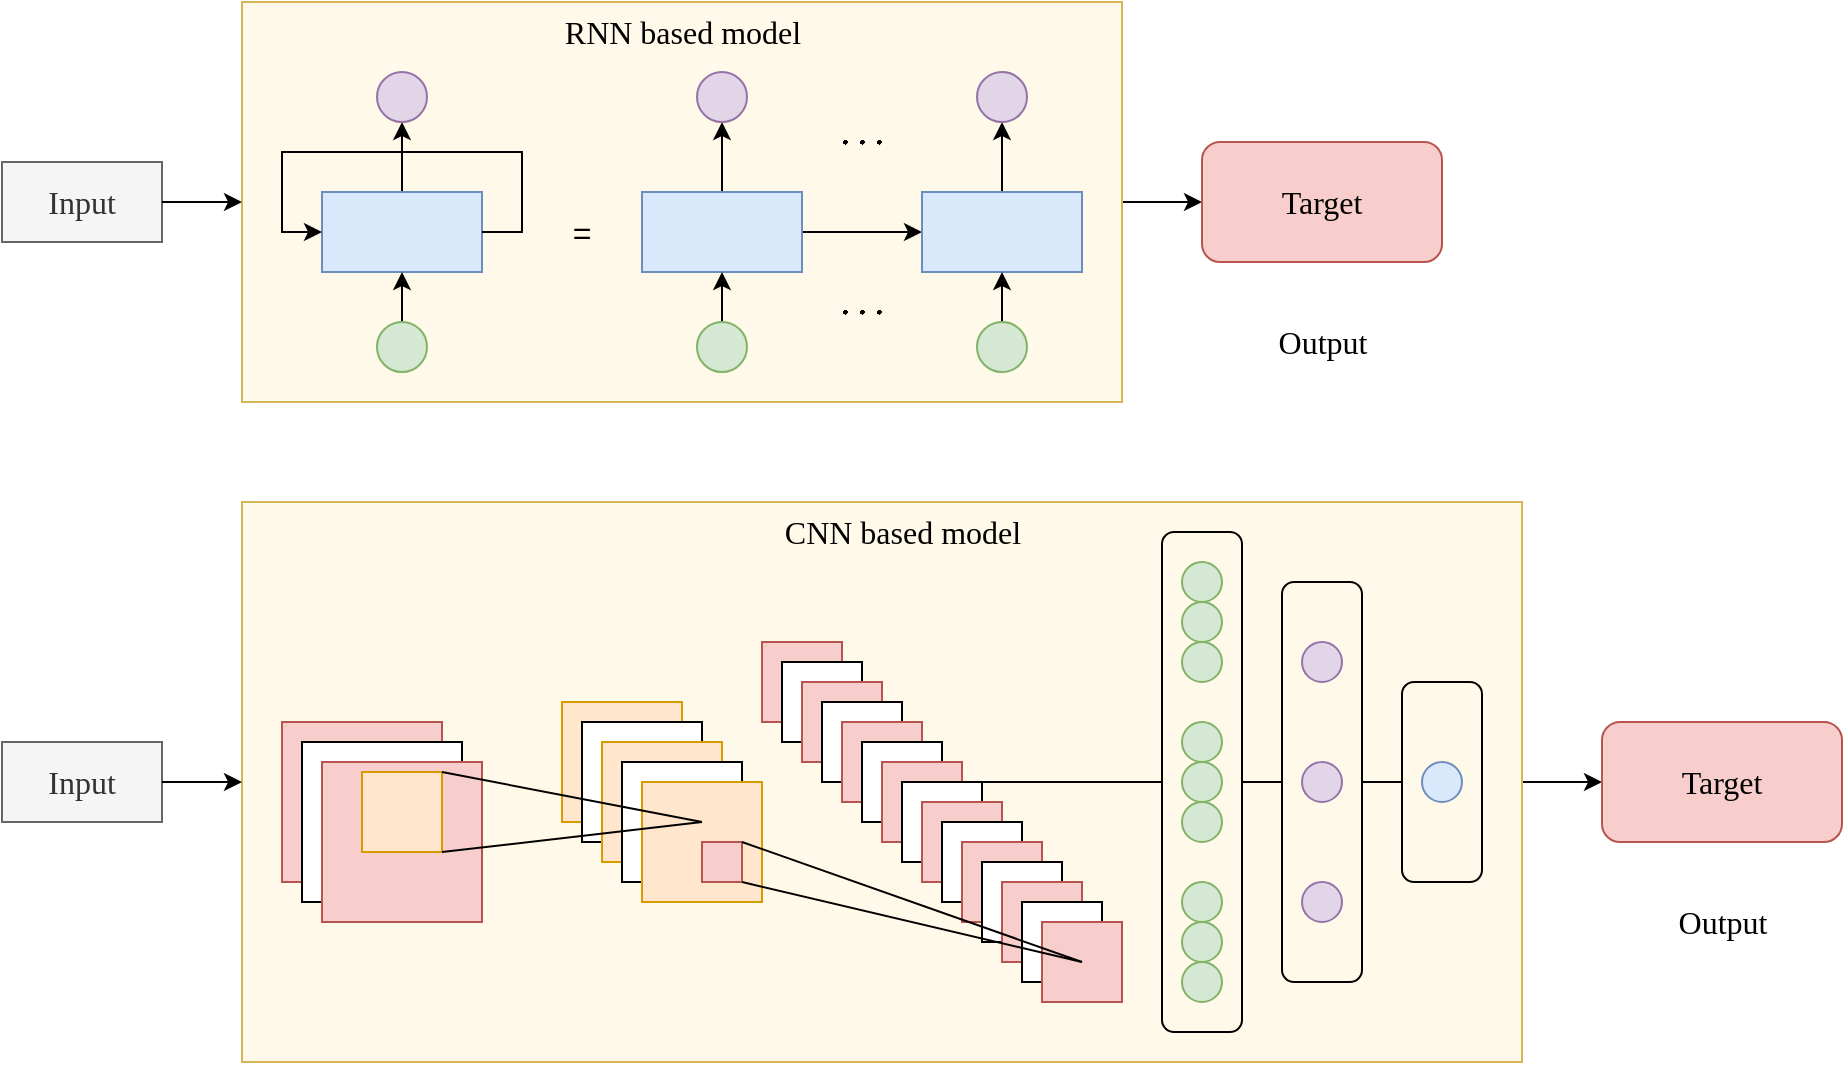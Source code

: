 <mxfile version="24.2.2" type="github">
  <diagram name="第 1 页" id="0Ju2M1AWA8dLvxFdZizq">
    <mxGraphModel dx="1128" dy="649" grid="1" gridSize="10" guides="1" tooltips="1" connect="1" arrows="1" fold="1" page="1" pageScale="1" pageWidth="827" pageHeight="1169" math="0" shadow="0">
      <root>
        <mxCell id="0" />
        <mxCell id="1" parent="0" />
        <mxCell id="0RzrWBn6CROt46oLA5Bm-1" value="&lt;font style=&quot;font-size: 16px;&quot; face=&quot;Times New Roman&quot;&gt;Input&lt;/font&gt;" style="rounded=0;whiteSpace=wrap;html=1;fillColor=#f5f5f5;fontColor=#333333;strokeColor=#666666;" vertex="1" parent="1">
          <mxGeometry x="80" y="350" width="80" height="40" as="geometry" />
        </mxCell>
        <mxCell id="0RzrWBn6CROt46oLA5Bm-2" value="" style="edgeStyle=orthogonalEdgeStyle;rounded=0;orthogonalLoop=1;jettySize=auto;html=1;" edge="1" parent="1" source="0RzrWBn6CROt46oLA5Bm-3" target="0RzrWBn6CROt46oLA5Bm-24">
          <mxGeometry relative="1" as="geometry" />
        </mxCell>
        <mxCell id="0RzrWBn6CROt46oLA5Bm-3" value="" style="rounded=0;whiteSpace=wrap;html=1;fillColor=#fff9e9;strokeColor=#d6b656;" vertex="1" parent="1">
          <mxGeometry x="200" y="270" width="440" height="200" as="geometry" />
        </mxCell>
        <mxCell id="0RzrWBn6CROt46oLA5Bm-4" value="" style="edgeStyle=orthogonalEdgeStyle;rounded=0;orthogonalLoop=1;jettySize=auto;html=1;" edge="1" parent="1" source="0RzrWBn6CROt46oLA5Bm-5" target="0RzrWBn6CROt46oLA5Bm-8">
          <mxGeometry relative="1" as="geometry" />
        </mxCell>
        <mxCell id="0RzrWBn6CROt46oLA5Bm-5" value="" style="rounded=0;whiteSpace=wrap;html=1;fillColor=#dae8fc;strokeColor=#6c8ebf;" vertex="1" parent="1">
          <mxGeometry x="240" y="365" width="80" height="40" as="geometry" />
        </mxCell>
        <mxCell id="0RzrWBn6CROt46oLA5Bm-6" value="" style="edgeStyle=orthogonalEdgeStyle;rounded=0;orthogonalLoop=1;jettySize=auto;html=1;" edge="1" parent="1" source="0RzrWBn6CROt46oLA5Bm-7" target="0RzrWBn6CROt46oLA5Bm-5">
          <mxGeometry relative="1" as="geometry" />
        </mxCell>
        <mxCell id="0RzrWBn6CROt46oLA5Bm-7" value="" style="ellipse;whiteSpace=wrap;html=1;aspect=fixed;fillColor=#d5e8d4;strokeColor=#82b366;" vertex="1" parent="1">
          <mxGeometry x="267.5" y="430" width="25" height="25" as="geometry" />
        </mxCell>
        <mxCell id="0RzrWBn6CROt46oLA5Bm-8" value="" style="ellipse;whiteSpace=wrap;html=1;aspect=fixed;fillColor=#e1d5e7;strokeColor=#9673a6;" vertex="1" parent="1">
          <mxGeometry x="267.5" y="305" width="25" height="25" as="geometry" />
        </mxCell>
        <mxCell id="0RzrWBn6CROt46oLA5Bm-9" value="" style="endArrow=classic;html=1;rounded=0;exitX=1;exitY=0.5;exitDx=0;exitDy=0;entryX=0;entryY=0.5;entryDx=0;entryDy=0;" edge="1" parent="1" source="0RzrWBn6CROt46oLA5Bm-5" target="0RzrWBn6CROt46oLA5Bm-5">
          <mxGeometry width="50" height="50" relative="1" as="geometry">
            <mxPoint x="260" y="395" as="sourcePoint" />
            <mxPoint x="220" y="385" as="targetPoint" />
            <Array as="points">
              <mxPoint x="340" y="385" />
              <mxPoint x="340" y="345" />
              <mxPoint x="220" y="345" />
              <mxPoint x="220" y="385" />
            </Array>
          </mxGeometry>
        </mxCell>
        <mxCell id="0RzrWBn6CROt46oLA5Bm-10" value="&lt;font style=&quot;font-size: 16px;&quot;&gt;=&lt;/font&gt;" style="text;html=1;align=center;verticalAlign=middle;whiteSpace=wrap;rounded=0;" vertex="1" parent="1">
          <mxGeometry x="340" y="370" width="60" height="30" as="geometry" />
        </mxCell>
        <mxCell id="0RzrWBn6CROt46oLA5Bm-11" value="" style="edgeStyle=orthogonalEdgeStyle;rounded=0;orthogonalLoop=1;jettySize=auto;html=1;" edge="1" parent="1" source="0RzrWBn6CROt46oLA5Bm-13" target="0RzrWBn6CROt46oLA5Bm-16">
          <mxGeometry relative="1" as="geometry" />
        </mxCell>
        <mxCell id="0RzrWBn6CROt46oLA5Bm-12" value="" style="edgeStyle=orthogonalEdgeStyle;rounded=0;orthogonalLoop=1;jettySize=auto;html=1;" edge="1" parent="1" source="0RzrWBn6CROt46oLA5Bm-13" target="0RzrWBn6CROt46oLA5Bm-18">
          <mxGeometry relative="1" as="geometry" />
        </mxCell>
        <mxCell id="0RzrWBn6CROt46oLA5Bm-13" value="" style="rounded=0;whiteSpace=wrap;html=1;fillColor=#dae8fc;strokeColor=#6c8ebf;" vertex="1" parent="1">
          <mxGeometry x="400" y="365" width="80" height="40" as="geometry" />
        </mxCell>
        <mxCell id="0RzrWBn6CROt46oLA5Bm-14" value="" style="edgeStyle=orthogonalEdgeStyle;rounded=0;orthogonalLoop=1;jettySize=auto;html=1;" edge="1" parent="1" source="0RzrWBn6CROt46oLA5Bm-15" target="0RzrWBn6CROt46oLA5Bm-13">
          <mxGeometry relative="1" as="geometry" />
        </mxCell>
        <mxCell id="0RzrWBn6CROt46oLA5Bm-15" value="" style="ellipse;whiteSpace=wrap;html=1;aspect=fixed;fillColor=#d5e8d4;strokeColor=#82b366;" vertex="1" parent="1">
          <mxGeometry x="427.5" y="430" width="25" height="25" as="geometry" />
        </mxCell>
        <mxCell id="0RzrWBn6CROt46oLA5Bm-16" value="" style="ellipse;whiteSpace=wrap;html=1;aspect=fixed;fillColor=#e1d5e7;strokeColor=#9673a6;" vertex="1" parent="1">
          <mxGeometry x="427.5" y="305" width="25" height="25" as="geometry" />
        </mxCell>
        <mxCell id="0RzrWBn6CROt46oLA5Bm-17" value="" style="edgeStyle=orthogonalEdgeStyle;rounded=0;orthogonalLoop=1;jettySize=auto;html=1;" edge="1" parent="1" source="0RzrWBn6CROt46oLA5Bm-18" target="0RzrWBn6CROt46oLA5Bm-21">
          <mxGeometry relative="1" as="geometry" />
        </mxCell>
        <mxCell id="0RzrWBn6CROt46oLA5Bm-18" value="" style="rounded=0;whiteSpace=wrap;html=1;fillColor=#dae8fc;strokeColor=#6c8ebf;" vertex="1" parent="1">
          <mxGeometry x="540" y="365" width="80" height="40" as="geometry" />
        </mxCell>
        <mxCell id="0RzrWBn6CROt46oLA5Bm-19" value="" style="edgeStyle=orthogonalEdgeStyle;rounded=0;orthogonalLoop=1;jettySize=auto;html=1;" edge="1" parent="1" source="0RzrWBn6CROt46oLA5Bm-20" target="0RzrWBn6CROt46oLA5Bm-18">
          <mxGeometry relative="1" as="geometry" />
        </mxCell>
        <mxCell id="0RzrWBn6CROt46oLA5Bm-20" value="" style="ellipse;whiteSpace=wrap;html=1;aspect=fixed;fillColor=#d5e8d4;strokeColor=#82b366;" vertex="1" parent="1">
          <mxGeometry x="567.5" y="430" width="25" height="25" as="geometry" />
        </mxCell>
        <mxCell id="0RzrWBn6CROt46oLA5Bm-21" value="" style="ellipse;whiteSpace=wrap;html=1;aspect=fixed;fillColor=#e1d5e7;strokeColor=#9673a6;" vertex="1" parent="1">
          <mxGeometry x="567.5" y="305" width="25" height="25" as="geometry" />
        </mxCell>
        <mxCell id="0RzrWBn6CROt46oLA5Bm-22" value="&lt;span style=&quot;font-size: 16px;&quot;&gt;$$\dots$$&lt;/span&gt;" style="text;html=1;align=center;verticalAlign=middle;whiteSpace=wrap;rounded=0;" vertex="1" parent="1">
          <mxGeometry x="480" y="320" width="60" height="30" as="geometry" />
        </mxCell>
        <mxCell id="0RzrWBn6CROt46oLA5Bm-23" value="&lt;span style=&quot;font-size: 16px;&quot;&gt;$$\dots$$&lt;/span&gt;" style="text;html=1;align=center;verticalAlign=middle;whiteSpace=wrap;rounded=0;" vertex="1" parent="1">
          <mxGeometry x="480" y="405" width="60" height="30" as="geometry" />
        </mxCell>
        <mxCell id="0RzrWBn6CROt46oLA5Bm-24" value="&lt;font style=&quot;font-size: 16px;&quot; face=&quot;Times New Roman&quot;&gt;Target&lt;/font&gt;" style="rounded=1;whiteSpace=wrap;html=1;fillColor=#f8cecc;strokeColor=#b85450;" vertex="1" parent="1">
          <mxGeometry x="680" y="340" width="120" height="60" as="geometry" />
        </mxCell>
        <mxCell id="0RzrWBn6CROt46oLA5Bm-25" value="&lt;font style=&quot;font-size: 16px;&quot; face=&quot;Times New Roman&quot;&gt;Output&lt;/font&gt;" style="text;html=1;align=center;verticalAlign=middle;resizable=0;points=[];autosize=1;strokeColor=none;fillColor=none;" vertex="1" parent="1">
          <mxGeometry x="705" y="425" width="70" height="30" as="geometry" />
        </mxCell>
        <mxCell id="0RzrWBn6CROt46oLA5Bm-26" value="" style="endArrow=classic;html=1;rounded=0;exitX=1;exitY=0.5;exitDx=0;exitDy=0;entryX=0;entryY=0.5;entryDx=0;entryDy=0;" edge="1" parent="1" source="0RzrWBn6CROt46oLA5Bm-1" target="0RzrWBn6CROt46oLA5Bm-3">
          <mxGeometry width="50" height="50" relative="1" as="geometry">
            <mxPoint x="400" y="400" as="sourcePoint" />
            <mxPoint x="450" y="350" as="targetPoint" />
          </mxGeometry>
        </mxCell>
        <mxCell id="0RzrWBn6CROt46oLA5Bm-27" value="RNN based model" style="text;html=1;align=center;verticalAlign=middle;whiteSpace=wrap;rounded=0;fontFamily=Times New Roman;fontSize=16;" vertex="1" parent="1">
          <mxGeometry x="338.5" y="270" width="163" height="30" as="geometry" />
        </mxCell>
        <mxCell id="0RzrWBn6CROt46oLA5Bm-28" value="&lt;font style=&quot;font-size: 16px;&quot; face=&quot;Times New Roman&quot;&gt;Input&lt;/font&gt;" style="rounded=0;whiteSpace=wrap;html=1;fillColor=#f5f5f5;fontColor=#333333;strokeColor=#666666;" vertex="1" parent="1">
          <mxGeometry x="80" y="640" width="80" height="40" as="geometry" />
        </mxCell>
        <mxCell id="0RzrWBn6CROt46oLA5Bm-29" value="" style="edgeStyle=orthogonalEdgeStyle;rounded=0;orthogonalLoop=1;jettySize=auto;html=1;" edge="1" parent="1" source="0RzrWBn6CROt46oLA5Bm-30" target="0RzrWBn6CROt46oLA5Bm-31">
          <mxGeometry relative="1" as="geometry" />
        </mxCell>
        <mxCell id="0RzrWBn6CROt46oLA5Bm-30" value="" style="rounded=0;whiteSpace=wrap;html=1;fillColor=#fff9e9;strokeColor=#d6b656;" vertex="1" parent="1">
          <mxGeometry x="200" y="520" width="640" height="280" as="geometry" />
        </mxCell>
        <mxCell id="0RzrWBn6CROt46oLA5Bm-31" value="&lt;font style=&quot;font-size: 16px;&quot; face=&quot;Times New Roman&quot;&gt;Target&lt;/font&gt;" style="rounded=1;whiteSpace=wrap;html=1;fillColor=#f8cecc;strokeColor=#b85450;" vertex="1" parent="1">
          <mxGeometry x="880" y="630" width="120" height="60" as="geometry" />
        </mxCell>
        <mxCell id="0RzrWBn6CROt46oLA5Bm-32" value="&lt;font style=&quot;font-size: 16px;&quot; face=&quot;Times New Roman&quot;&gt;Output&lt;/font&gt;" style="text;html=1;align=center;verticalAlign=middle;resizable=0;points=[];autosize=1;strokeColor=none;fillColor=none;" vertex="1" parent="1">
          <mxGeometry x="905" y="715" width="70" height="30" as="geometry" />
        </mxCell>
        <mxCell id="0RzrWBn6CROt46oLA5Bm-33" value="" style="endArrow=classic;html=1;rounded=0;exitX=1;exitY=0.5;exitDx=0;exitDy=0;entryX=0;entryY=0.5;entryDx=0;entryDy=0;" edge="1" parent="1" source="0RzrWBn6CROt46oLA5Bm-28" target="0RzrWBn6CROt46oLA5Bm-30">
          <mxGeometry width="50" height="50" relative="1" as="geometry">
            <mxPoint x="400" y="690" as="sourcePoint" />
            <mxPoint x="450" y="640" as="targetPoint" />
          </mxGeometry>
        </mxCell>
        <mxCell id="0RzrWBn6CROt46oLA5Bm-34" value="CNN based model" style="text;html=1;align=center;verticalAlign=middle;whiteSpace=wrap;rounded=0;fontFamily=Times New Roman;fontSize=16;" vertex="1" parent="1">
          <mxGeometry x="448.5" y="520" width="163" height="30" as="geometry" />
        </mxCell>
        <mxCell id="0RzrWBn6CROt46oLA5Bm-35" value="" style="rounded=0;whiteSpace=wrap;html=1;fillColor=#f8cecc;strokeColor=#b85450;" vertex="1" parent="1">
          <mxGeometry x="220" y="630" width="80" height="80" as="geometry" />
        </mxCell>
        <mxCell id="0RzrWBn6CROt46oLA5Bm-36" value="" style="rounded=0;whiteSpace=wrap;html=1;" vertex="1" parent="1">
          <mxGeometry x="230" y="640" width="80" height="80" as="geometry" />
        </mxCell>
        <mxCell id="0RzrWBn6CROt46oLA5Bm-37" value="" style="rounded=0;whiteSpace=wrap;html=1;fillColor=#f8cecc;strokeColor=#b85450;" vertex="1" parent="1">
          <mxGeometry x="240" y="650" width="80" height="80" as="geometry" />
        </mxCell>
        <mxCell id="0RzrWBn6CROt46oLA5Bm-38" value="" style="rounded=0;whiteSpace=wrap;html=1;fillColor=#ffe6cc;strokeColor=#d79b00;" vertex="1" parent="1">
          <mxGeometry x="360" y="620" width="60" height="60" as="geometry" />
        </mxCell>
        <mxCell id="0RzrWBn6CROt46oLA5Bm-39" value="" style="rounded=0;whiteSpace=wrap;html=1;" vertex="1" parent="1">
          <mxGeometry x="370" y="630" width="60" height="60" as="geometry" />
        </mxCell>
        <mxCell id="0RzrWBn6CROt46oLA5Bm-40" value="" style="rounded=0;whiteSpace=wrap;html=1;fillColor=#ffe6cc;strokeColor=#d79b00;" vertex="1" parent="1">
          <mxGeometry x="380" y="640" width="60" height="60" as="geometry" />
        </mxCell>
        <mxCell id="0RzrWBn6CROt46oLA5Bm-41" value="" style="rounded=0;whiteSpace=wrap;html=1;" vertex="1" parent="1">
          <mxGeometry x="390" y="650" width="60" height="60" as="geometry" />
        </mxCell>
        <mxCell id="0RzrWBn6CROt46oLA5Bm-42" value="" style="rounded=0;whiteSpace=wrap;html=1;fillColor=#ffe6cc;strokeColor=#d79b00;" vertex="1" parent="1">
          <mxGeometry x="400" y="660" width="60" height="60" as="geometry" />
        </mxCell>
        <mxCell id="0RzrWBn6CROt46oLA5Bm-43" value="" style="rounded=0;whiteSpace=wrap;html=1;fillColor=#f8cecc;strokeColor=#b85450;" vertex="1" parent="1">
          <mxGeometry x="460" y="590" width="40" height="40" as="geometry" />
        </mxCell>
        <mxCell id="0RzrWBn6CROt46oLA5Bm-44" value="" style="rounded=0;whiteSpace=wrap;html=1;" vertex="1" parent="1">
          <mxGeometry x="470" y="600" width="40" height="40" as="geometry" />
        </mxCell>
        <mxCell id="0RzrWBn6CROt46oLA5Bm-45" value="" style="rounded=0;whiteSpace=wrap;html=1;fillColor=#f8cecc;strokeColor=#b85450;" vertex="1" parent="1">
          <mxGeometry x="480" y="610" width="40" height="40" as="geometry" />
        </mxCell>
        <mxCell id="0RzrWBn6CROt46oLA5Bm-46" value="" style="rounded=0;whiteSpace=wrap;html=1;" vertex="1" parent="1">
          <mxGeometry x="490" y="620" width="40" height="40" as="geometry" />
        </mxCell>
        <mxCell id="0RzrWBn6CROt46oLA5Bm-47" value="" style="rounded=0;whiteSpace=wrap;html=1;fillColor=#f8cecc;strokeColor=#b85450;" vertex="1" parent="1">
          <mxGeometry x="480" y="610" width="40" height="40" as="geometry" />
        </mxCell>
        <mxCell id="0RzrWBn6CROt46oLA5Bm-48" value="" style="rounded=0;whiteSpace=wrap;html=1;" vertex="1" parent="1">
          <mxGeometry x="490" y="620" width="40" height="40" as="geometry" />
        </mxCell>
        <mxCell id="0RzrWBn6CROt46oLA5Bm-49" value="" style="rounded=0;whiteSpace=wrap;html=1;fillColor=#f8cecc;strokeColor=#b85450;" vertex="1" parent="1">
          <mxGeometry x="500" y="630" width="40" height="40" as="geometry" />
        </mxCell>
        <mxCell id="0RzrWBn6CROt46oLA5Bm-50" value="" style="rounded=0;whiteSpace=wrap;html=1;" vertex="1" parent="1">
          <mxGeometry x="510" y="640" width="40" height="40" as="geometry" />
        </mxCell>
        <mxCell id="0RzrWBn6CROt46oLA5Bm-51" value="" style="rounded=0;whiteSpace=wrap;html=1;fillColor=#f8cecc;strokeColor=#b85450;" vertex="1" parent="1">
          <mxGeometry x="520" y="650" width="40" height="40" as="geometry" />
        </mxCell>
        <mxCell id="0RzrWBn6CROt46oLA5Bm-52" value="" style="rounded=0;whiteSpace=wrap;html=1;" vertex="1" parent="1">
          <mxGeometry x="530" y="660" width="40" height="40" as="geometry" />
        </mxCell>
        <mxCell id="0RzrWBn6CROt46oLA5Bm-53" value="" style="rounded=0;whiteSpace=wrap;html=1;fillColor=#f8cecc;strokeColor=#b85450;" vertex="1" parent="1">
          <mxGeometry x="540" y="670" width="40" height="40" as="geometry" />
        </mxCell>
        <mxCell id="0RzrWBn6CROt46oLA5Bm-54" value="" style="rounded=0;whiteSpace=wrap;html=1;" vertex="1" parent="1">
          <mxGeometry x="550" y="680" width="40" height="40" as="geometry" />
        </mxCell>
        <mxCell id="0RzrWBn6CROt46oLA5Bm-55" value="" style="rounded=0;whiteSpace=wrap;html=1;fillColor=#f8cecc;strokeColor=#b85450;" vertex="1" parent="1">
          <mxGeometry x="560" y="690" width="40" height="40" as="geometry" />
        </mxCell>
        <mxCell id="0RzrWBn6CROt46oLA5Bm-56" value="" style="rounded=0;whiteSpace=wrap;html=1;" vertex="1" parent="1">
          <mxGeometry x="570" y="700" width="40" height="40" as="geometry" />
        </mxCell>
        <mxCell id="0RzrWBn6CROt46oLA5Bm-57" value="" style="rounded=0;whiteSpace=wrap;html=1;fillColor=#f8cecc;strokeColor=#b85450;" vertex="1" parent="1">
          <mxGeometry x="580" y="710" width="40" height="40" as="geometry" />
        </mxCell>
        <mxCell id="0RzrWBn6CROt46oLA5Bm-58" value="" style="rounded=0;whiteSpace=wrap;html=1;" vertex="1" parent="1">
          <mxGeometry x="590" y="720" width="40" height="40" as="geometry" />
        </mxCell>
        <mxCell id="0RzrWBn6CROt46oLA5Bm-59" value="" style="rounded=0;whiteSpace=wrap;html=1;fillColor=#f8cecc;strokeColor=#b85450;" vertex="1" parent="1">
          <mxGeometry x="600" y="730" width="40" height="40" as="geometry" />
        </mxCell>
        <mxCell id="0RzrWBn6CROt46oLA5Bm-60" value="" style="rounded=0;whiteSpace=wrap;html=1;fillColor=#ffe6cc;strokeColor=#d79b00;" vertex="1" parent="1">
          <mxGeometry x="260" y="655" width="40" height="40" as="geometry" />
        </mxCell>
        <mxCell id="0RzrWBn6CROt46oLA5Bm-61" value="" style="endArrow=none;html=1;rounded=0;exitX=1;exitY=0;exitDx=0;exitDy=0;" edge="1" parent="1">
          <mxGeometry width="50" height="50" relative="1" as="geometry">
            <mxPoint x="300" y="655" as="sourcePoint" />
            <mxPoint x="430" y="680" as="targetPoint" />
          </mxGeometry>
        </mxCell>
        <mxCell id="0RzrWBn6CROt46oLA5Bm-62" value="" style="endArrow=none;html=1;rounded=0;exitX=1;exitY=1;exitDx=0;exitDy=0;" edge="1" parent="1" source="0RzrWBn6CROt46oLA5Bm-60">
          <mxGeometry width="50" height="50" relative="1" as="geometry">
            <mxPoint x="295" y="770" as="sourcePoint" />
            <mxPoint x="430" y="680" as="targetPoint" />
          </mxGeometry>
        </mxCell>
        <mxCell id="0RzrWBn6CROt46oLA5Bm-63" value="" style="rounded=0;whiteSpace=wrap;html=1;fillColor=#f8cecc;strokeColor=#b85450;" vertex="1" parent="1">
          <mxGeometry x="430" y="690" width="20" height="20" as="geometry" />
        </mxCell>
        <mxCell id="0RzrWBn6CROt46oLA5Bm-64" value="" style="endArrow=none;html=1;rounded=0;exitX=1;exitY=0;exitDx=0;exitDy=0;" edge="1" parent="1" source="0RzrWBn6CROt46oLA5Bm-63">
          <mxGeometry width="50" height="50" relative="1" as="geometry">
            <mxPoint x="329" y="708.95" as="sourcePoint" />
            <mxPoint x="620" y="750" as="targetPoint" />
          </mxGeometry>
        </mxCell>
        <mxCell id="0RzrWBn6CROt46oLA5Bm-65" value="" style="endArrow=none;html=1;rounded=0;exitX=1;exitY=1;exitDx=0;exitDy=0;" edge="1" parent="1" source="0RzrWBn6CROt46oLA5Bm-63">
          <mxGeometry width="50" height="50" relative="1" as="geometry">
            <mxPoint x="460" y="700" as="sourcePoint" />
            <mxPoint x="620" y="750" as="targetPoint" />
          </mxGeometry>
        </mxCell>
        <mxCell id="0RzrWBn6CROt46oLA5Bm-66" value="" style="rounded=1;whiteSpace=wrap;html=1;fillColor=none;" vertex="1" parent="1">
          <mxGeometry x="660" y="535" width="40" height="250" as="geometry" />
        </mxCell>
        <mxCell id="0RzrWBn6CROt46oLA5Bm-67" value="" style="ellipse;whiteSpace=wrap;html=1;aspect=fixed;fillColor=#d5e8d4;strokeColor=#82b366;" vertex="1" parent="1">
          <mxGeometry x="670" y="550" width="20" height="20" as="geometry" />
        </mxCell>
        <mxCell id="0RzrWBn6CROt46oLA5Bm-68" value="" style="ellipse;whiteSpace=wrap;html=1;aspect=fixed;fillColor=#d5e8d4;strokeColor=#82b366;" vertex="1" parent="1">
          <mxGeometry x="670" y="570" width="20" height="20" as="geometry" />
        </mxCell>
        <mxCell id="0RzrWBn6CROt46oLA5Bm-69" value="" style="ellipse;whiteSpace=wrap;html=1;aspect=fixed;fillColor=#d5e8d4;strokeColor=#82b366;" vertex="1" parent="1">
          <mxGeometry x="670" y="590" width="20" height="20" as="geometry" />
        </mxCell>
        <mxCell id="0RzrWBn6CROt46oLA5Bm-70" value="" style="ellipse;whiteSpace=wrap;html=1;aspect=fixed;fillColor=#d5e8d4;strokeColor=#82b366;" vertex="1" parent="1">
          <mxGeometry x="670" y="630" width="20" height="20" as="geometry" />
        </mxCell>
        <mxCell id="0RzrWBn6CROt46oLA5Bm-71" value="" style="ellipse;whiteSpace=wrap;html=1;aspect=fixed;fillColor=#d5e8d4;strokeColor=#82b366;" vertex="1" parent="1">
          <mxGeometry x="670" y="650" width="20" height="20" as="geometry" />
        </mxCell>
        <mxCell id="0RzrWBn6CROt46oLA5Bm-72" value="" style="ellipse;whiteSpace=wrap;html=1;aspect=fixed;fillColor=#d5e8d4;strokeColor=#82b366;" vertex="1" parent="1">
          <mxGeometry x="670" y="670" width="20" height="20" as="geometry" />
        </mxCell>
        <mxCell id="0RzrWBn6CROt46oLA5Bm-73" value="" style="ellipse;whiteSpace=wrap;html=1;aspect=fixed;fillColor=#d5e8d4;strokeColor=#82b366;" vertex="1" parent="1">
          <mxGeometry x="670" y="710" width="20" height="20" as="geometry" />
        </mxCell>
        <mxCell id="0RzrWBn6CROt46oLA5Bm-74" value="" style="ellipse;whiteSpace=wrap;html=1;aspect=fixed;fillColor=#d5e8d4;strokeColor=#82b366;" vertex="1" parent="1">
          <mxGeometry x="670" y="730" width="20" height="20" as="geometry" />
        </mxCell>
        <mxCell id="0RzrWBn6CROt46oLA5Bm-75" value="" style="ellipse;whiteSpace=wrap;html=1;aspect=fixed;fillColor=#d5e8d4;strokeColor=#82b366;" vertex="1" parent="1">
          <mxGeometry x="670" y="750" width="20" height="20" as="geometry" />
        </mxCell>
        <mxCell id="0RzrWBn6CROt46oLA5Bm-76" value="" style="rounded=1;whiteSpace=wrap;html=1;fillColor=none;" vertex="1" parent="1">
          <mxGeometry x="720" y="560" width="40" height="200" as="geometry" />
        </mxCell>
        <mxCell id="0RzrWBn6CROt46oLA5Bm-77" value="" style="ellipse;whiteSpace=wrap;html=1;aspect=fixed;fillColor=#e1d5e7;strokeColor=#9673a6;" vertex="1" parent="1">
          <mxGeometry x="730" y="590" width="20" height="20" as="geometry" />
        </mxCell>
        <mxCell id="0RzrWBn6CROt46oLA5Bm-78" value="" style="ellipse;whiteSpace=wrap;html=1;aspect=fixed;fillColor=#e1d5e7;strokeColor=#9673a6;" vertex="1" parent="1">
          <mxGeometry x="730" y="650" width="20" height="20" as="geometry" />
        </mxCell>
        <mxCell id="0RzrWBn6CROt46oLA5Bm-79" value="" style="ellipse;whiteSpace=wrap;html=1;aspect=fixed;fillColor=#e1d5e7;strokeColor=#9673a6;" vertex="1" parent="1">
          <mxGeometry x="730" y="710" width="20" height="20" as="geometry" />
        </mxCell>
        <mxCell id="0RzrWBn6CROt46oLA5Bm-80" value="" style="endArrow=none;html=1;rounded=0;exitX=1;exitY=0.5;exitDx=0;exitDy=0;entryX=0;entryY=0.5;entryDx=0;entryDy=0;" edge="1" parent="1" source="0RzrWBn6CROt46oLA5Bm-66" target="0RzrWBn6CROt46oLA5Bm-76">
          <mxGeometry width="50" height="50" relative="1" as="geometry">
            <mxPoint x="710" y="690" as="sourcePoint" />
            <mxPoint x="760" y="640" as="targetPoint" />
          </mxGeometry>
        </mxCell>
        <mxCell id="0RzrWBn6CROt46oLA5Bm-81" value="" style="endArrow=none;html=1;rounded=0;exitX=1;exitY=0;exitDx=0;exitDy=0;entryX=0;entryY=0.5;entryDx=0;entryDy=0;" edge="1" parent="1" source="0RzrWBn6CROt46oLA5Bm-52" target="0RzrWBn6CROt46oLA5Bm-66">
          <mxGeometry width="50" height="50" relative="1" as="geometry">
            <mxPoint x="630" y="659.67" as="sourcePoint" />
            <mxPoint x="650" y="659.67" as="targetPoint" />
          </mxGeometry>
        </mxCell>
        <mxCell id="0RzrWBn6CROt46oLA5Bm-82" value="" style="rounded=1;whiteSpace=wrap;html=1;fillColor=none;" vertex="1" parent="1">
          <mxGeometry x="780" y="610" width="40" height="100" as="geometry" />
        </mxCell>
        <mxCell id="0RzrWBn6CROt46oLA5Bm-83" value="" style="ellipse;whiteSpace=wrap;html=1;aspect=fixed;fillColor=#dae8fc;strokeColor=#6c8ebf;" vertex="1" parent="1">
          <mxGeometry x="790" y="650" width="20" height="20" as="geometry" />
        </mxCell>
        <mxCell id="0RzrWBn6CROt46oLA5Bm-84" value="" style="endArrow=none;html=1;rounded=0;exitX=1;exitY=0.5;exitDx=0;exitDy=0;entryX=0;entryY=0.5;entryDx=0;entryDy=0;" edge="1" parent="1">
          <mxGeometry width="50" height="50" relative="1" as="geometry">
            <mxPoint x="760" y="660" as="sourcePoint" />
            <mxPoint x="780" y="660" as="targetPoint" />
          </mxGeometry>
        </mxCell>
      </root>
    </mxGraphModel>
  </diagram>
</mxfile>
